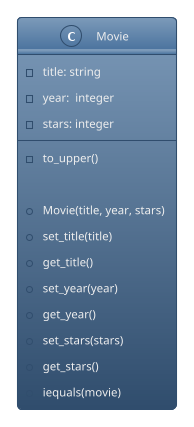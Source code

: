 @startuml Movie_class
!theme spacelab
class Movie
{
    -title: string
    -year:  integer
    -stars: integer
    -to_upper()

    +Movie(title, year, stars)
    +set_title(title)
    +get_title()
    +set_year(year)
    +get_year()
    +set_stars(stars)
    +get_stars()
    +iequals(movie)
}

@enduml